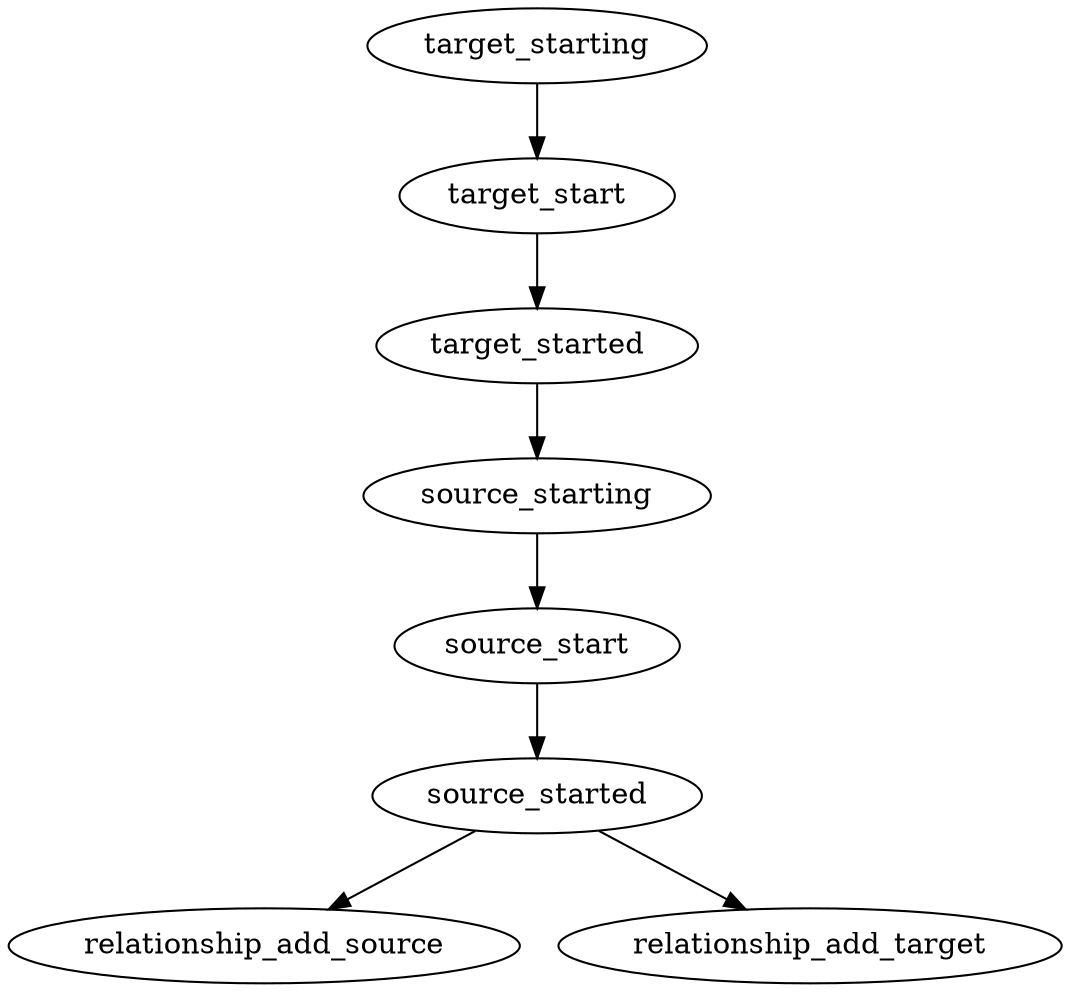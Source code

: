 digraph relationship_start_workflow {
  target_starting -> target_start -> target_started -> source_starting -> source_start -> source_started;
  source_started -> relationship_add_source;
  source_started -> relationship_add_target;
}
